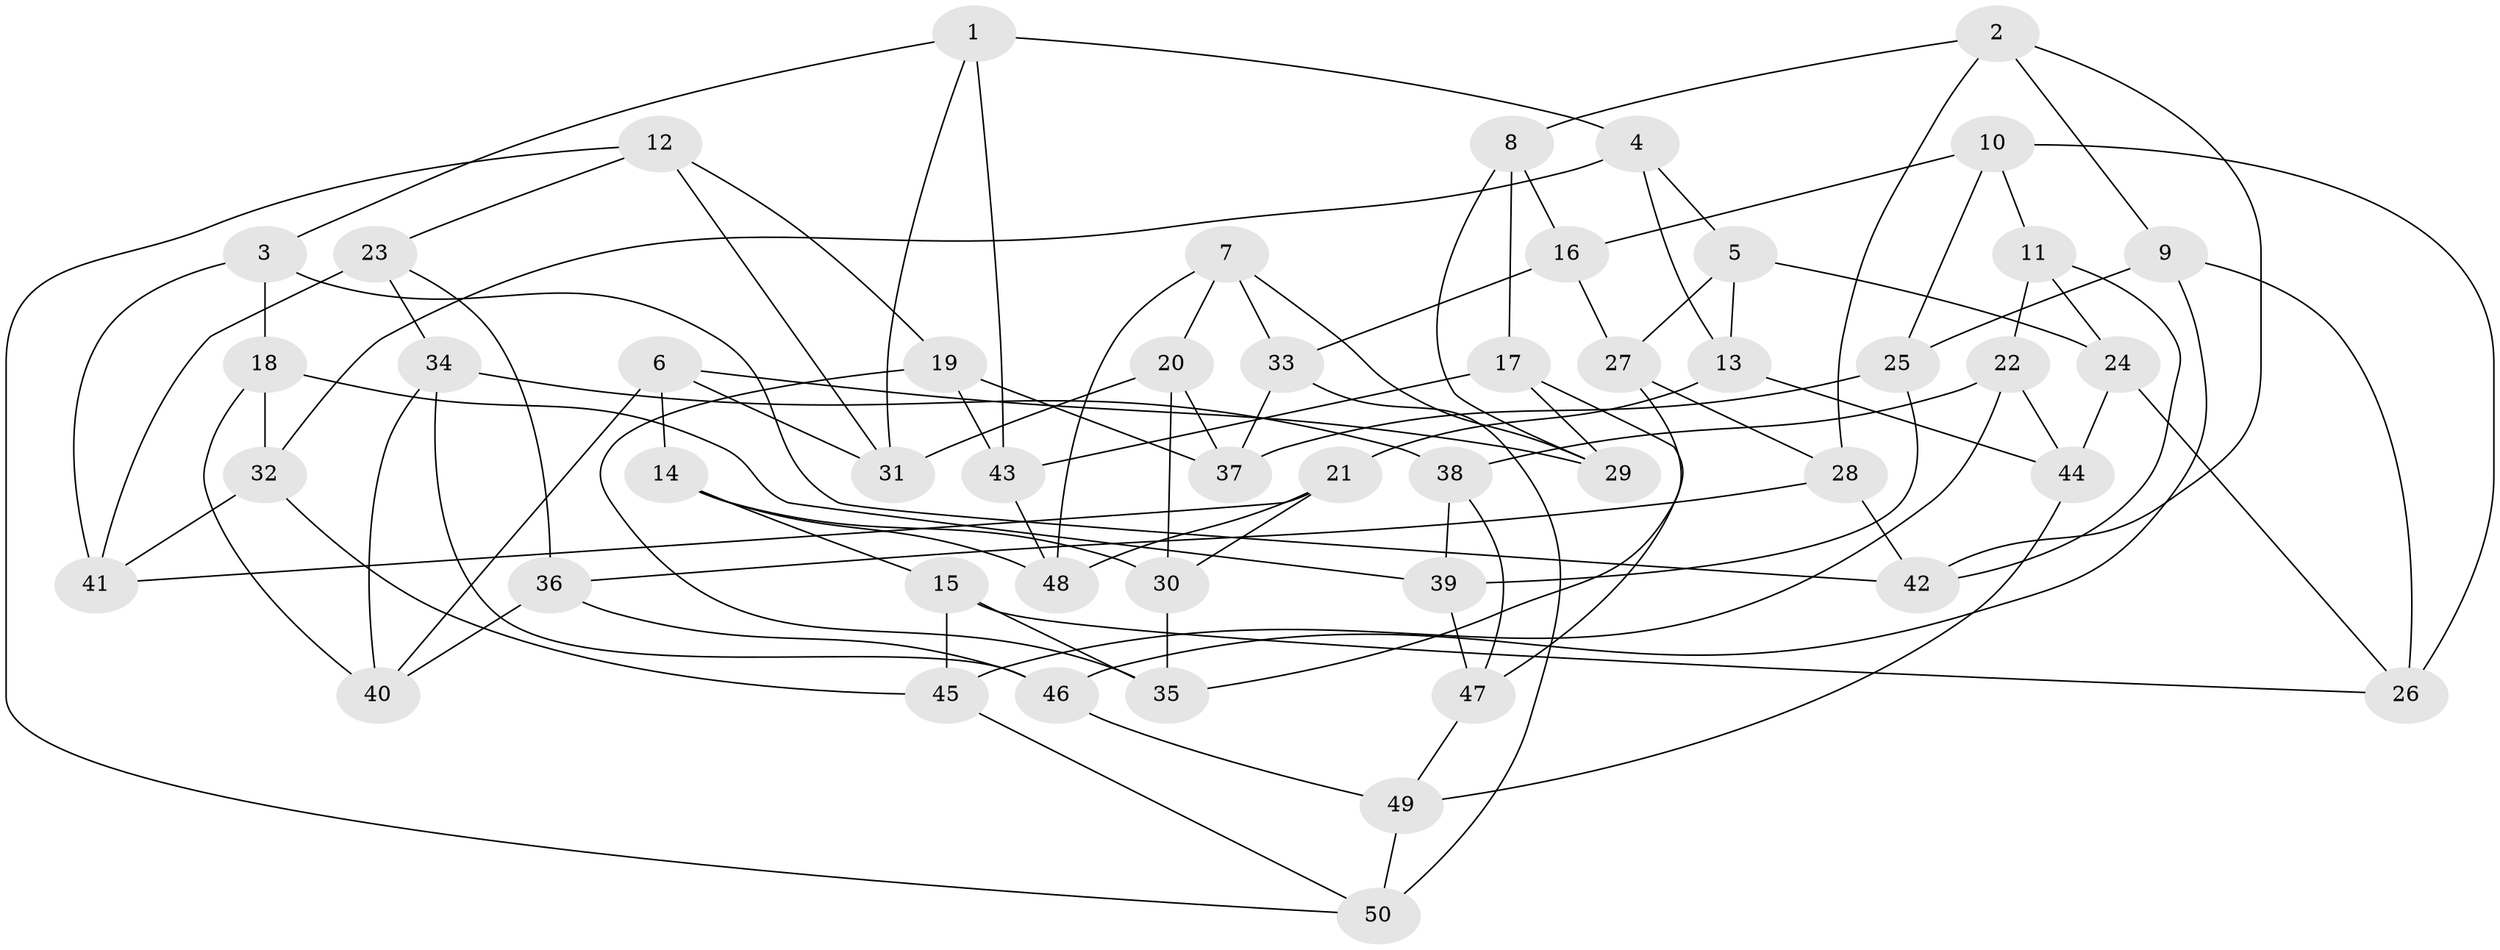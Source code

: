 // Generated by graph-tools (version 1.1) at 2025/56/03/09/25 04:56:48]
// undirected, 50 vertices, 100 edges
graph export_dot {
graph [start="1"]
  node [color=gray90,style=filled];
  1;
  2;
  3;
  4;
  5;
  6;
  7;
  8;
  9;
  10;
  11;
  12;
  13;
  14;
  15;
  16;
  17;
  18;
  19;
  20;
  21;
  22;
  23;
  24;
  25;
  26;
  27;
  28;
  29;
  30;
  31;
  32;
  33;
  34;
  35;
  36;
  37;
  38;
  39;
  40;
  41;
  42;
  43;
  44;
  45;
  46;
  47;
  48;
  49;
  50;
  1 -- 31;
  1 -- 43;
  1 -- 4;
  1 -- 3;
  2 -- 42;
  2 -- 28;
  2 -- 9;
  2 -- 8;
  3 -- 18;
  3 -- 41;
  3 -- 42;
  4 -- 32;
  4 -- 5;
  4 -- 13;
  5 -- 24;
  5 -- 13;
  5 -- 27;
  6 -- 29;
  6 -- 31;
  6 -- 40;
  6 -- 14;
  7 -- 33;
  7 -- 20;
  7 -- 29;
  7 -- 48;
  8 -- 29;
  8 -- 16;
  8 -- 17;
  9 -- 26;
  9 -- 46;
  9 -- 25;
  10 -- 26;
  10 -- 25;
  10 -- 11;
  10 -- 16;
  11 -- 24;
  11 -- 22;
  11 -- 42;
  12 -- 23;
  12 -- 50;
  12 -- 31;
  12 -- 19;
  13 -- 44;
  13 -- 21;
  14 -- 30;
  14 -- 48;
  14 -- 15;
  15 -- 35;
  15 -- 26;
  15 -- 45;
  16 -- 27;
  16 -- 33;
  17 -- 29;
  17 -- 43;
  17 -- 47;
  18 -- 40;
  18 -- 39;
  18 -- 32;
  19 -- 43;
  19 -- 37;
  19 -- 35;
  20 -- 37;
  20 -- 30;
  20 -- 31;
  21 -- 48;
  21 -- 30;
  21 -- 41;
  22 -- 38;
  22 -- 45;
  22 -- 44;
  23 -- 34;
  23 -- 41;
  23 -- 36;
  24 -- 44;
  24 -- 26;
  25 -- 39;
  25 -- 37;
  27 -- 35;
  27 -- 28;
  28 -- 36;
  28 -- 42;
  30 -- 35;
  32 -- 45;
  32 -- 41;
  33 -- 50;
  33 -- 37;
  34 -- 46;
  34 -- 38;
  34 -- 40;
  36 -- 46;
  36 -- 40;
  38 -- 47;
  38 -- 39;
  39 -- 47;
  43 -- 48;
  44 -- 49;
  45 -- 50;
  46 -- 49;
  47 -- 49;
  49 -- 50;
}
